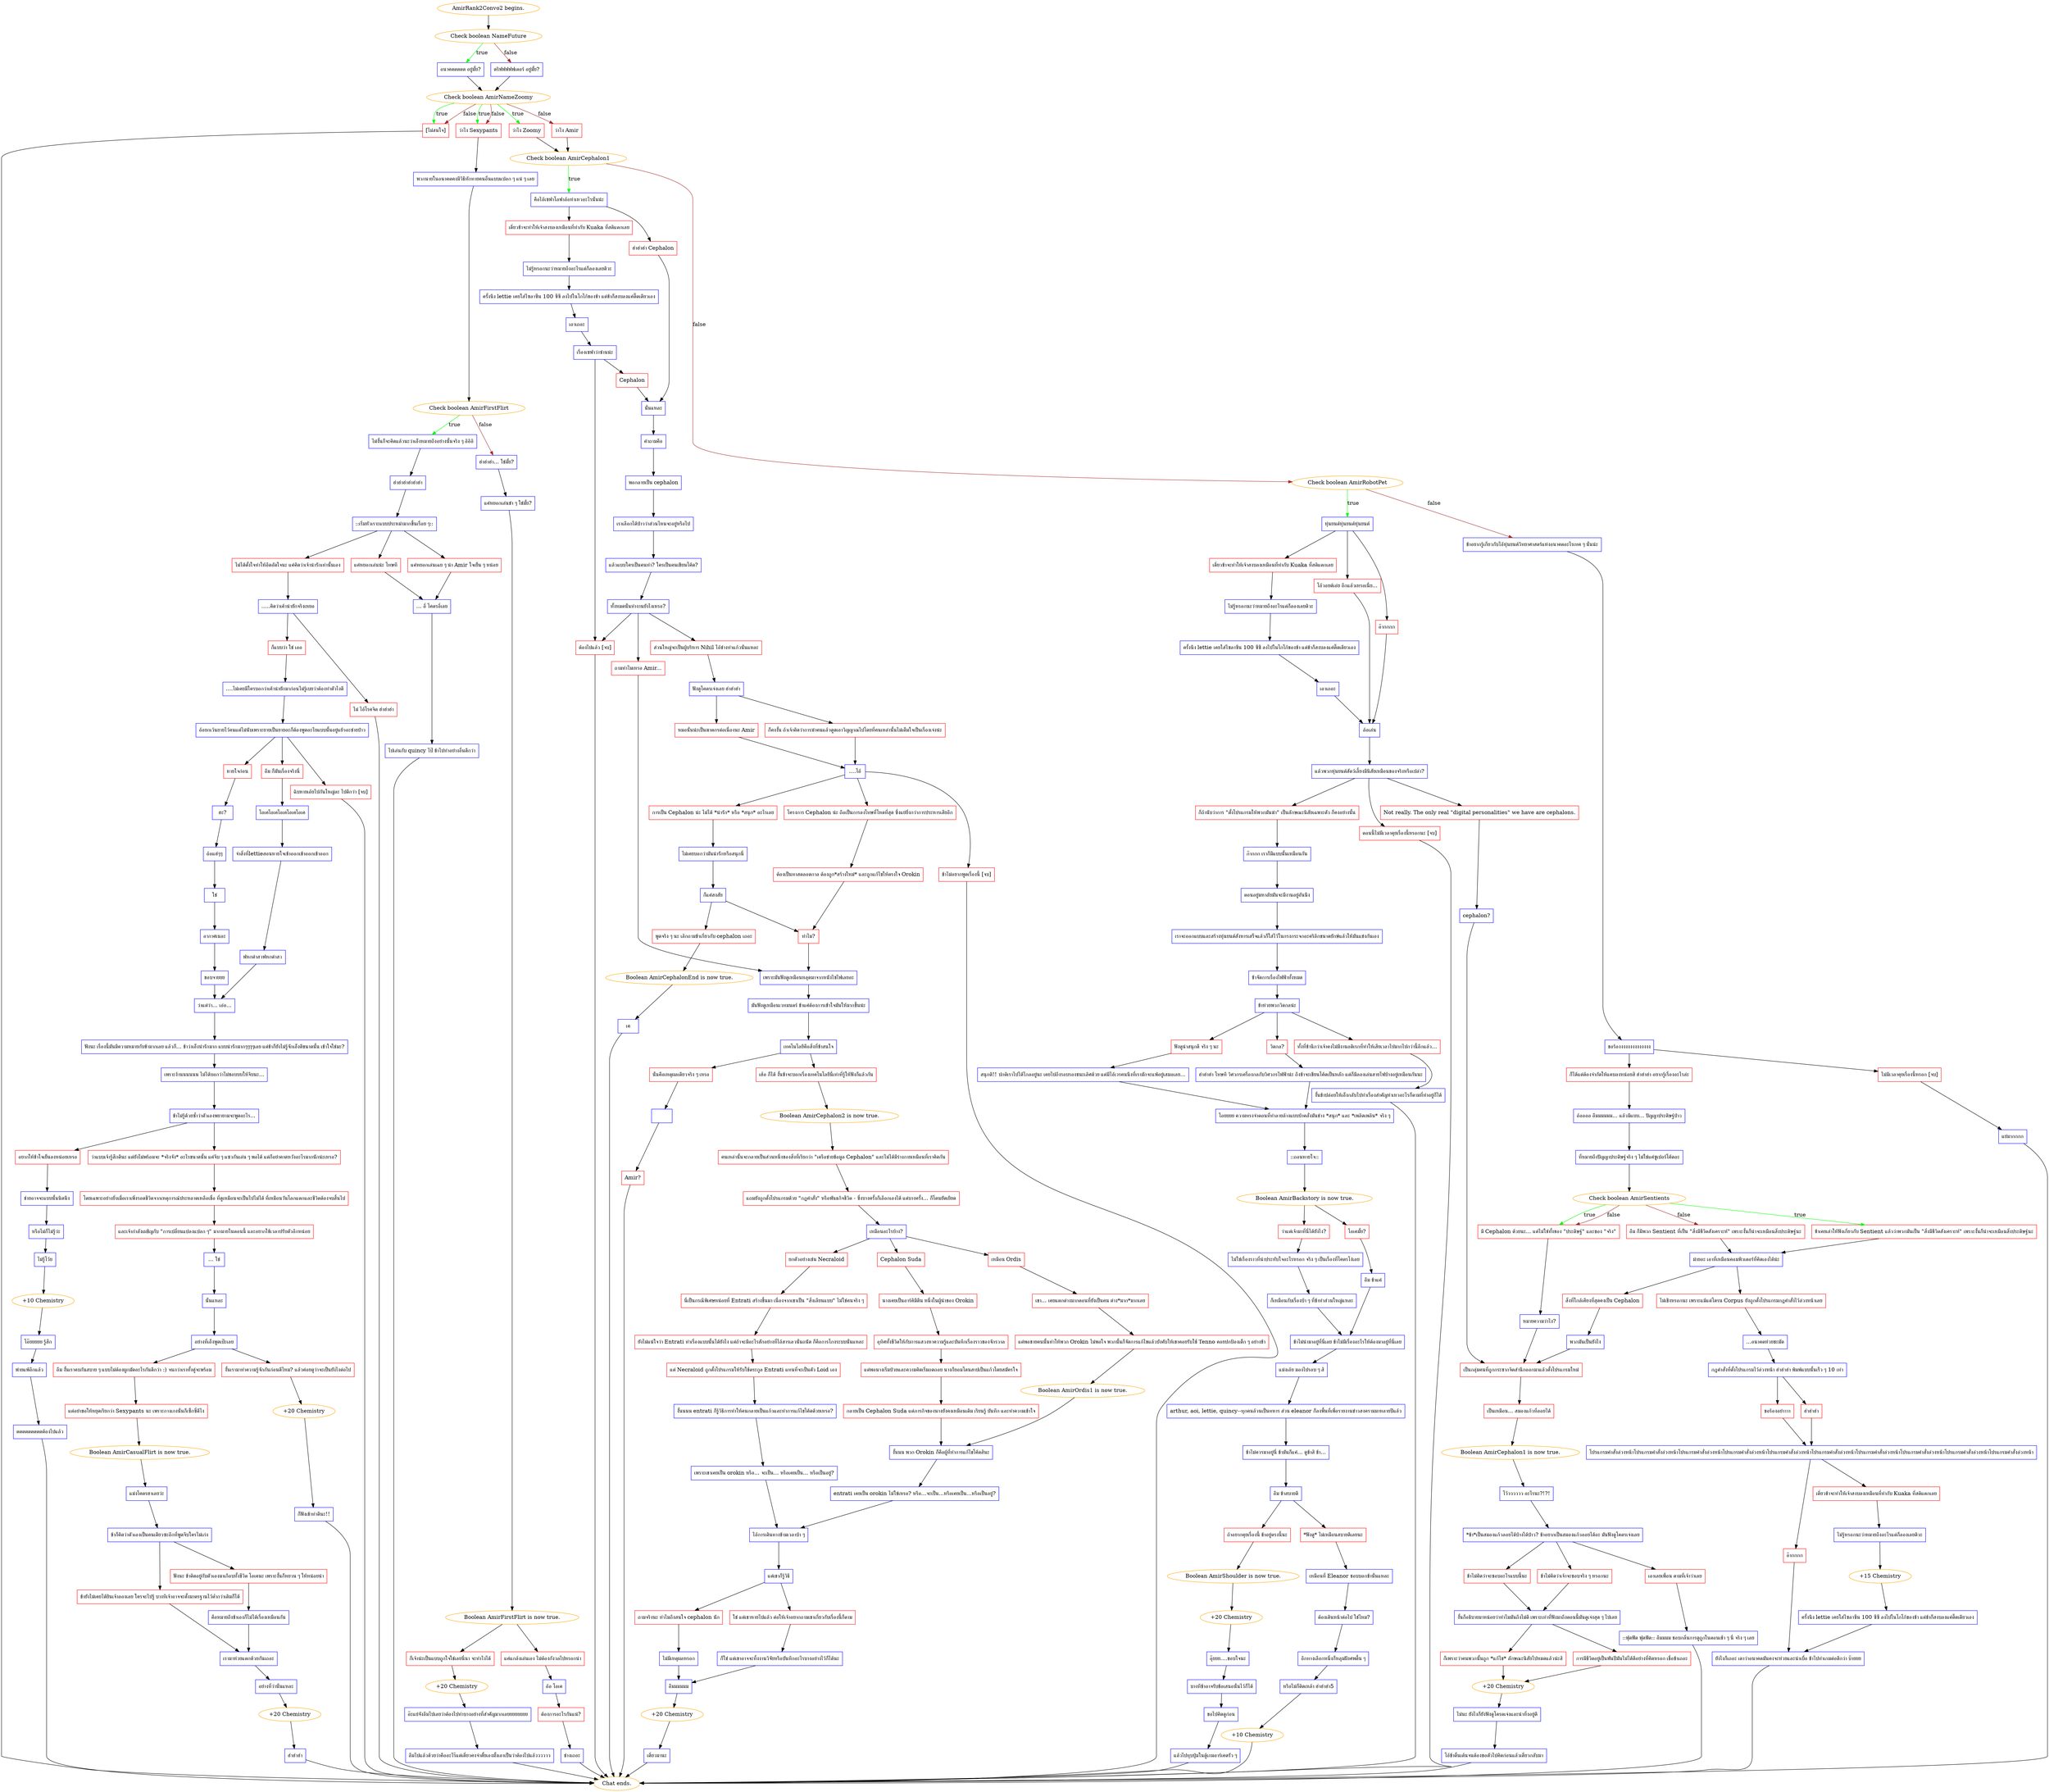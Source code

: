 digraph {
	"AmirRank2Convo2 begins." [color=orange];
		"AmirRank2Convo2 begins." -> j1555648941;
	j1555648941 [label="Check boolean NameFuture",color=orange];
		j1555648941 -> j706725537 [label=true,color=green];
		j1555648941 -> j857022408 [label=false,color=brown];
	j706725537 [label="อนาคตตตตต อยู่มั้ย?",shape=box,color=blue];
		j706725537 -> j3096240527;
	j857022408 [label="ดริฟฟฟฟฟเตอร์ อยู่มั้ย?",shape=box,color=blue];
		j857022408 -> j3096240527;
	j3096240527 [label="Check boolean AmirNameZoomy",color=orange];
		j3096240527 -> j3001038503 [label=true,color=green];
		j3096240527 -> j332728184 [label=true,color=green];
		j3096240527 -> j2728354438 [label=true,color=green];
		j3096240527 -> j3001038503 [label=false,color=brown];
		j3096240527 -> j332728184 [label=false,color=brown];
		j3096240527 -> j407646446 [label=false,color=brown];
	j3001038503 [label="[ไม่สนใจ]",shape=box,color=red];
		j3001038503 -> "Chat ends.";
	j332728184 [label="ว่าไง Sexypants",shape=box,color=red];
		j332728184 -> j3434017763;
	j2728354438 [label="ว่าไง Zoomy",shape=box,color=red];
		j2728354438 -> j87647369;
	j407646446 [label="ว่าไง Amir",shape=box,color=red];
		j407646446 -> j87647369;
	"Chat ends." [color=orange];
	j3434017763 [label="พวกนายในอนาคตคงมีวิธีทักทายคนอื่นแบบแปลก ๆ แน่ ๆ เลย",shape=box,color=blue];
		j3434017763 -> j1575820688;
	j87647369 [label="Check boolean AmirCephalon1",color=orange];
		j87647369 -> j1799931045 [label=true,color=green];
		j87647369 -> j1377197533 [label=false,color=brown];
	j1575820688 [label="Check boolean AmirFirstFlirt",color=orange];
		j1575820688 -> j667354487 [label=true,color=green];
		j1575820688 -> j927525399 [label=false,color=brown];
	j1799931045 [label="คือไอ้เซฟาโลฟาล้อห่าเหวอะไรนั่นน่ะ",shape=box,color=blue];
		j1799931045 -> j3718700508;
		j1799931045 -> j1775186774;
	j1377197533 [label="Check boolean AmirRobotPet",color=orange];
		j1377197533 -> j2473190583 [label=true,color=green];
		j1377197533 -> j3530248616 [label=false,color=brown];
	j667354487 [label="ไม่งั้นก็จะคิดแล้วนะว่าเอ็งหมายถึงอย่างนั้นจริง ๆ อิอิอิ",shape=box,color=blue];
		j667354487 -> j2545335849;
	j927525399 [label="ฮ่าฮ่าฮ่า... ใช่มั้ย?",shape=box,color=blue];
		j927525399 -> j3210553473;
	j3718700508 [label="ฮ่าฮ่าฮ่า Cephalon",shape=box,color=red];
		j3718700508 -> j2459322337;
	j1775186774 [label="เดี๋ยวข้าจะทำให้เจ้าสงบลงเหมือนที่ทำกับ Kuaka ที่สติแตกเลย",shape=box,color=red];
		j1775186774 -> j3755010006;
	j2473190583 [label="หุ่นยนต์หุ่นยนต์หุ่นยนต์",shape=box,color=blue];
		j2473190583 -> j1181435666;
		j2473190583 -> j1317065812;
		j2473190583 -> j266422299;
	j3530248616 [label="ข้าอยากรู้เกี่ยวกับไอ้หุ่นยนต์วิทยาศาสตร์แห่งอนาคตอะไรเทค ๆ นั่นน่ะ",shape=box,color=blue];
		j3530248616 -> j2254774280;
	j2545335849 [label="ฮ่าฮ่าฮ่าฮ่าฮ่าฮ่า",shape=box,color=blue];
		j2545335849 -> j1485935536;
	j3210553473 [label="แค่หยอกเล่นขำ ๆ ใช่มั้ย?",shape=box,color=blue];
		j3210553473 -> j1496595557;
	j2459322337 [label="นั่นแหละ",shape=box,color=blue];
		j2459322337 -> j1389897137;
	j3755010006 [label="ไม่รู้หรอกนะว่าหมายถึงอะไรแต่ก็ลองเลยดิวะ",shape=box,color=blue];
		j3755010006 -> j2930379002;
	j1181435666 [label="โอ้วอยด์เอ๋ย อีกแล้วเหรอเนี่ย...",shape=box,color=red];
		j1181435666 -> j2711673463;
	j1317065812 [label="อ๊ากกกก",shape=box,color=red];
		j1317065812 -> j2711673463;
	j266422299 [label="เดี๋ยวข้าจะทำให้เจ้าสงบลงเหมือนที่ทำกับ Kuaka ที่สติแตกเลย",shape=box,color=red];
		j266422299 -> j1091062223;
	j2254774280 [label="ขอร้องงงงงงงงงงงงงง",shape=box,color=blue];
		j2254774280 -> j465063849;
		j2254774280 -> j2608904232;
	j1485935536 [label="::เริ่มหัวเราะแบบประหม่ามากขึ้นเรื่อย ๆ::",shape=box,color=blue];
		j1485935536 -> j1686223465;
		j1485935536 -> j3661857315;
		j1485935536 -> j3676075397;
	j1496595557 [label="Boolean AmirFirstFlirt is now true.",color=orange];
		j1496595557 -> j376529851;
		j1496595557 -> j3537151353;
	j1389897137 [label="คำถามคือ",shape=box,color=blue];
		j1389897137 -> j1525638714;
	j2930379002 [label="ครั้งนึง lettie เคยใส่ไซลาซีน 100 ซีซี ลงไปในโกโก้ของข้า แต่ข้าก็สงบลงแค่ติ๊ดเดียวเอง",shape=box,color=blue];
		j2930379002 -> j2798833998;
	j2711673463 [label="ล้อเล่น",shape=box,color=blue];
		j2711673463 -> j2467386407;
	j1091062223 [label="ไม่รู้หรอกนะว่าหมายถึงอะไรแต่ก็ลองเลยดิวะ",shape=box,color=blue];
		j1091062223 -> j1751988046;
	j465063849 [label="ไม่มีเวลาคุยเรื่องนี้หรอก [จบ]",shape=box,color=red];
		j465063849 -> j4086691298;
	j2608904232 [label="ก็ได้แต่ต้องจำกัดให้แคบลงหน่อยสิ ฮ่าฮ่าฮ่า อยากรู้เรื่องอะไรล่ะ",shape=box,color=red];
		j2608904232 -> j1398140646;
	j1686223465 [label="ไม่ได้ตั้งใจทำให้อึดอัดใจนะ แค่คิดว่าเจ้าน่ารักเท่านั้นเอง",shape=box,color=red];
		j1686223465 -> j816441869;
	j3661857315 [label="แค่หยอกเล่นน่ะ โทษที",shape=box,color=red];
		j3661857315 -> j261769852;
	j3676075397 [label="แค่หยอกเล่นเฉย ๆ น่า Amir ใจเย็น ๆ หน่อย",shape=box,color=red];
		j3676075397 -> j261769852;
	j376529851 [label="ก็เจ้าน่ะเป็นแบบถูกใจใช่เลยนี่นา จะทำไงได้",shape=box,color=red];
		j376529851 -> j1129408322;
	j3537151353 [label="แค่แกล้งเล่นเอง ไม่ต้องกังวลไปหรอกน่า",shape=box,color=red];
		j3537151353 -> j1500444950;
	j1525638714 [label="พอกลายเป็น cephalon",shape=box,color=blue];
		j1525638714 -> j3974963162;
	j2798833998 [label="เอาเถอะ",shape=box,color=blue];
		j2798833998 -> j3112467047;
	j2467386407 [label="แล้วพวกหุ่นยนต์สัตว์เลี้ยงมีนิสัยเหมือนของจริงหรือเปล่า?",shape=box,color=blue];
		j2467386407 -> j1283961950;
		j2467386407 -> j915200245;
		j2467386407 -> j1562020945;
	j1751988046 [label="ครั้งนึง lettie เคยใส่ไซลาซีน 100 ซีซี ลงไปในโกโก้ของข้า แต่ข้าก็สงบลงแค่ติ๊ดเดียวเอง",shape=box,color=blue];
		j1751988046 -> j47750728;
	j4086691298 [label="แย่มากกกก",shape=box,color=blue];
		j4086691298 -> "Chat ends.";
	j1398140646 [label="อ้ออออ อืมมมมมม... แล้วมีแบบ... ปัญญาประดิษฐ์ป่าว",shape=box,color=blue];
		j1398140646 -> j1358614314;
	j816441869 [label=".....คิดว่าเค้าน่ายักจริงเหยอ",shape=box,color=blue];
		j816441869 -> j1905350319;
		j816441869 -> j2087725393;
	j261769852 [label="... อี๋ โคตรอี๋เลย",shape=box,color=blue];
		j261769852 -> j3856440338;
	j1129408322 [label="+20 Chemistry",color=orange];
		j1129408322 -> j994965717;
	j1500444950 [label="อ้อ โอเค",shape=box,color=blue];
		j1500444950 -> j2484666329;
	j3974963162 [label="เราเลือกได้ป่าวว่าส่วนไหนจะอยู่หรือไป",shape=box,color=blue];
		j3974963162 -> j3985519523;
	j3112467047 [label="เรื่องเซฟาว่าซ่านน่ะ",shape=box,color=blue];
		j3112467047 -> j659614251;
		j3112467047 -> j913672394;
	j1283961950 [label="Not really. The only real \"digital personalities\" we have are cephalons.",shape=box,color=red];
		j1283961950 -> j2874777719;
	j915200245 [label="ก็ถ้านับว่าการ \"ตั้งโปรแกรมให้พวกมันฆ่า\" เป็นลักษณะนิสัยเฉพาะตัว ก็คงอย่างนั้น",shape=box,color=red];
		j915200245 -> j3893014430;
	j1562020945 [label="ตอนนี้ไม่มีเวลาคุยเรื่องนี้หรอกนะ [จบ]",shape=box,color=red];
		j1562020945 -> "Chat ends.";
	j47750728 [label="เอาเถอะ",shape=box,color=blue];
		j47750728 -> j2711673463;
	j1358614314 [label="ที่หมายถึงปัญญาประดิษฐ์จริง ๆ ไม่ใช่แค่ซูเปอร์โค้ดอะ",shape=box,color=blue];
		j1358614314 -> j3361290284;
	j1905350319 [label="ก็แบบว่า ใช่ เออ",shape=box,color=red];
		j1905350319 -> j1100419609;
	j2087725393 [label="ไม่ ไอ้โรคจิต ฮ่าฮ่าฮ่า",shape=box,color=red];
		j2087725393 -> "Chat ends.";
	j3856440338 [label="ไปเล่นกับ quincy ไป๊ ข้าไปทำอย่างอื่นดีกว่า",shape=box,color=blue];
		j3856440338 -> "Chat ends.";
	j994965717 [label="อ๊ะแย่จังลืมไปเลยว่าต้องไปทำบางอย่างที่สำคัญมากเลยยยยยยยย",shape=box,color=blue];
		j994965717 -> j717616402;
	j2484666329 [label="ต้องการอะไรกันแน่?",shape=box,color=red];
		j2484666329 -> j502120147;
	j3985519523 [label="แล้วแบบใครเป็นคนทำ? ใครเป็นคนเขียนโค้ด?",shape=box,color=blue];
		j3985519523 -> j3204599313;
	j659614251 [label="Cephalon",shape=box,color=red];
		j659614251 -> j2459322337;
	j913672394 [label="ต้องไปแล้ว [จบ]",shape=box,color=red];
		j913672394 -> "Chat ends.";
	j2874777719 [label="cephalon?",shape=box,color=blue];
		j2874777719 -> j604302925;
	j3893014430 [label="ก๊ากกก เราก็มีแบบนั้นเหมือนกัน",shape=box,color=blue];
		j3893014430 -> j3452880610;
	j3361290284 [label="Check boolean AmirSentients",color=orange];
		j3361290284 -> j2688891206 [label=true,color=green];
		j3361290284 -> j761068705 [label=true,color=green];
		j3361290284 -> j2601880677 [label=false,color=brown];
		j3361290284 -> j761068705 [label=false,color=brown];
	j1100419609 [label="....ไม่เคยมีใครบอกว่าเค้าน่ายักมาก่อนไม่รู้เบยว่าต้องทำตัวไงดี",shape=box,color=blue];
		j1100419609 -> j3109229240;
	j717616402 [label="ลืมไปแล้วด้วยว่าคืออะไร๊แต่เดี๋ยวคงจำดั้ยเองมั้งเอาเป็นว่าต้องไปแล้วววววว",shape=box,color=blue];
		j717616402 -> "Chat ends.";
	j502120147 [label="ช่างเถอะ",shape=box,color=blue];
		j502120147 -> "Chat ends.";
	j3204599313 [label="ทั้งหมดนั่นทำงานยังไงเหรอ?",shape=box,color=blue];
		j3204599313 -> j4250571629;
		j3204599313 -> j2391553229;
		j3204599313 -> j913672394;
	j604302925 [label="เป็นกลุ่มคนที่ถูกกระชากจิตสำนึกออกมาแล้วตั้งโปรแกรมใหม่",shape=box,color=red];
		j604302925 -> j2097277538;
	j3452880610 [label="ตอนอยู่มหาลัยมันจะมีงานอยู่อันนึง",shape=box,color=blue];
		j3452880610 -> j265666997;
	j2688891206 [label="ข้าเคยเล่าให้ฟังเกี่ยวกับ Sentient แล้วว่าพวกมันเป็น \"สิ่งมีชีวิตสังเคราะห์\" เพราะงั้นก็น่าจะเหมือนสิ่งประดิษฐ์นะ",shape=box,color=red];
		j2688891206 -> j3251331897;
	j761068705 [label="มี Cephalon ด้วยนะ... แต่ไม่ใช่ทั้งของ \"ประดิษฐ์\" และของ \"จริง\"",shape=box,color=red];
		j761068705 -> j357915520;
	j2601880677 [label="อืม ก็มีพวก Sentient ที่เป็น \"สิ่งมีชีวิตสังเคราะห์\" เพราะงั้นก็น่าจะเหมือนสิ่งประดิษฐ์นะ",shape=box,color=red];
		j2601880677 -> j3251331897;
	j3109229240 [label="อ้อยกเว้นยายไว้คนแต่ไม่นับเพราะยายเป็นยายอะก็ต้องพูดอะไยแบบนั้นอยู่แย้วอะช่ายป่าว",shape=box,color=blue];
		j3109229240 -> j4051856670;
		j3109229240 -> j472358545;
		j3109229240 -> j486905965;
	j4250571629 [label="ส่วนใหญ่จะเป็นผู้บริหาร Nihil ไอ้ช่างทำแก้วนั่นแหละ",shape=box,color=red];
		j4250571629 -> j562853684;
	j2391553229 [label="ถามทำไมเหรอ Amir...",shape=box,color=red];
		j2391553229 -> j2160502462;
	j2097277538 [label="เป็นเหมือน... สมองแก้วที่ลอยได้",shape=box,color=red];
		j2097277538 -> j3079240878;
	j265666997 [label="เราจะออกแบบและสร้างหุ่นยนต์สังหารเสร็จแล้วก็ใส่ไว้ในกรงกระจกอะคริลิกขนาดยักษ์แล้วให้มันแข่งกันเอง",shape=box,color=blue];
		j265666997 -> j3351298961;
	j3251331897 [label="ม่ายอะ เอาที่เหมือนคอมพิวเตอร์ที่คิดเองได้น่ะ",shape=box,color=blue];
		j3251331897 -> j237808890;
		j3251331897 -> j1388912313;
	j357915520 [label="หมายความว่าไง?",shape=box,color=blue];
		j357915520 -> j604302925;
	j4051856670 [label="หายใจก่อน",shape=box,color=red];
		j4051856670 -> j881518588;
	j472358545 [label="อืม ก็มันเรื่องจริงนี่",shape=box,color=red];
		j472358545 -> j3454430932;
	j486905965 [label="ฉิบหายเอ้ยไปกันใหญ่ละ ไปดีกว่า [จบ]",shape=box,color=red];
		j486905965 -> "Chat ends.";
	j562853684 [label="ฟังดูโคตรเจ๋งเลย ฮ่าฮ่าฮ่า",shape=box,color=blue];
		j562853684 -> j3284820937;
		j562853684 -> j2435869964;
	j2160502462 [label="เพราะมันฟังดูเหมือนหลุดมาจากหนังไซไฟเลยอะ",shape=box,color=blue];
		j2160502462 -> j3325457388;
	j3079240878 [label="Boolean AmirCephalon1 is now true.",color=orange];
		j3079240878 -> j3412281547;
	j3351298961 [label="ข้าจัดการเรื่องไฟฟ้าทั้งหมด",shape=box,color=blue];
		j3351298961 -> j825904474;
	j237808890 [label="สิ่งที่ใกล้เคียงที่สุดคงเป็น Cephalon",shape=box,color=red];
		j237808890 -> j2569488643;
	j1388912313 [label="ไม่เชิงหรอกนะ เพราะแม้แต่โดรน Corpus ยังถูกตั้งโปรแกรมกฎคำสั่งไว้ล่วงหน้าเลย",shape=box,color=red];
		j1388912313 -> j957179596;
	j881518588 [label="ฮะ?",shape=box,color=blue];
		j881518588 -> j3333200675;
	j3454430932 [label="โอเคโอเคโอเคโอเคโอเค",shape=box,color=blue];
		j3454430932 -> j3353933036;
	j3284820937 [label="ก็คงงั้น ถ้าเจ้าคิดว่าการฆ่าคนแล้วดูดเอาวิญญาณไปโดยที่คนเหล่านั้นไม่เต็มใจเป็นเรื่องเจ๋งน่ะ",shape=box,color=red];
		j3284820937 -> j1933452309;
	j2435869964 [label="หมอนั่นน่ะเป็นฆาตกรต่อเนื่องนะ Amir",shape=box,color=red];
		j2435869964 -> j1933452309;
	j3325457388 [label="มันฟังดูเหมือนเวทมนตร์ ข้าแค่ต้องการเข้าใจมันให้มากขึ้นน่ะ",shape=box,color=blue];
		j3325457388 -> j3804117941;
	j3412281547 [label="โว้วววววว อะไรนะ?!?!",shape=box,color=blue];
		j3412281547 -> j2366499082;
	j825904474 [label="ข้าห่วยพวกวิดกลน่ะ",shape=box,color=blue];
		j825904474 -> j1651231568;
		j825904474 -> j3273971270;
		j825904474 -> j1183506076;
	j2569488643 [label="พวกมันเป็นยังไง",shape=box,color=blue];
		j2569488643 -> j604302925;
	j957179596 [label="...อนาคตห่วยชะมัด",shape=box,color=blue];
		j957179596 -> j1464637909;
	j3333200675 [label="อ้อแฮ่ๆๆ",shape=box,color=blue];
		j3333200675 -> j4098618387;
	j3353933036 [label="จำสิ่งที่lettieสอนหายใจเข้าออกเข้าออกเข้าออก",shape=box,color=blue];
		j3353933036 -> j2045493227;
	j1933452309 [label="....โอ้",shape=box,color=blue];
		j1933452309 -> j508464856;
		j1933452309 -> j1612519599;
		j1933452309 -> j1984098210;
	j3804117941 [label="เทคโนโลยีคือสิ่งที่ข้าสนใจ",shape=box,color=blue];
		j3804117941 -> j3779868337;
		j3804117941 -> j1220387985;
	j2366499082 [label="*ข้า*เป็นสมองแก้วลอยได้บ้างได้ป่าว? ข้าอยากเป็นสมองแก้วลอยได้อะ มันฟังดูโคตรเจ๋งเลย",shape=box,color=blue];
		j2366499082 -> j1521516944;
		j2366499082 -> j2766740659;
		j2366499082 -> j2248498900;
	j1651231568 [label="วิดกล?",shape=box,color=red];
		j1651231568 -> j183782445;
	j3273971270 [label="ฟังดูน่าสนุกดี จริง ๆ นะ",shape=box,color=red];
		j3273971270 -> j2939751161;
	j1183506076 [label="ทั้งที่ข้านึกว่าเจ้าคงไม่มีงานอดิเรกที่ทำให้เสียเวลาไปมากไปกว่านี้อีกแล้ว...",shape=box,color=red];
		j1183506076 -> j3211176433;
	j1464637909 [label="กฎคำสั่งที่ตั้งโปรแกรมไว้ล่วงหน้า ฮ่าฮ่าฮ่า พิมพ์แบบนั้นเร็ว ๆ 10 เท่า",shape=box,color=blue];
		j1464637909 -> j3087574333;
		j1464637909 -> j905718473;
	j4098618387 [label="ใช่",shape=box,color=blue];
		j4098618387 -> j3866671536;
	j2045493227 [label="ฟหกด่าสวฟหกด่าสว",shape=box,color=blue];
		j2045493227 -> j2784931848;
	j508464856 [label="การเป็น Cephalon น่ะ ไม่ได้ *น่ารัก* หรือ *สนุก* อะไรเลย",shape=box,color=red];
		j508464856 -> j3672371604;
	j1612519599 [label="ข้าไม่อยากพูดเรื่องนี้ [จบ]",shape=box,color=red];
		j1612519599 -> "Chat ends.";
	j1984098210 [label="โครงการ Cephalon น่ะ ถือเป็นการลงโทษที่โหดที่สุด ซึ่งแย่ยิ่งกว่าการประหารเสียอีก",shape=box,color=red];
		j1984098210 -> j1864287666;
	j3779868337 [label="นั่นคือเหตุผลเดียวจริง ๆ เหรอ",shape=box,color=red];
		j3779868337 -> j3956974090;
	j1220387985 [label="เฮ้อ ก็ได้ งั้นข้าจะบอกเรื่องเทคโนโลยีนี่เท่าที่รู้ให้ฟังก็แล้วกัน",shape=box,color=red];
		j1220387985 -> j636655071;
	j1521516944 [label="ข้าไม่คิดว่าจะชอบอะไรแบบนี้นะ",shape=box,color=red];
		j1521516944 -> j2722006983;
	j2766740659 [label="ข้าไม่คิดว่าเจ้าจะชอบจริง ๆ หรอกนะ",shape=box,color=red];
		j2766740659 -> j2722006983;
	j2248498900 [label="เอาเลยเพื่อน ตามที่เจ้าว่าเลย",shape=box,color=red];
		j2248498900 -> j3258053135;
	j183782445 [label="ฮ่าฮ่าฮ่า โทษที วิศวกรเครื่องกลกับวิศวกรไฟฟ้าน่ะ ถึงข้าจะเขียนโค้ดเป็นหลัก แต่ก็มีลองเล่นสายไฟบ้างอยู่เหมือนกันนะ",shape=box,color=blue];
		j183782445 -> j2296039357;
	j2939751161 [label="สนุกดิ!! ปกติเราไปได้ไกลอยู่นะ เคยไปถึงรอบรองชนะเลิศด้วย แต่มีไอ้เวรคนนึงที่เรามักจะแพ้อยู่เสมอเลย...",shape=box,color=blue];
		j2939751161 -> j2296039357;
	j3211176433 [label="งั้นข้าปล่อยให้เอ็งกลับไปทำเรื่องสำคัญห่าเหวอะไรก็ตามที่ทำอยู่ก็ได้",shape=box,color=blue];
		j3211176433 -> "Chat ends.";
	j3087574333 [label="ฮ่าฮ่าฮ่า",shape=box,color=red];
		j3087574333 -> j3428610198;
	j905718473 [label="ขอร้องอย่าาาา",shape=box,color=red];
		j905718473 -> j3428610198;
	j3866671536 [label="อากาศเนอะ",shape=box,color=blue];
		j3866671536 -> j403257227;
	j2784931848 [label="ว่าแต่ว่า... เอ่อ...",shape=box,color=blue];
		j2784931848 -> j2544863900;
	j3672371604 [label="ไม่เคยบอกว่ามันน่ารักหรือสนุกนี่",shape=box,color=blue];
		j3672371604 -> j3346891492;
	j1864287666 [label="ต้องเป็นทาสตลอดกาล ต้องถูก*สร้างใหม่* และถูกแก้ไขให้ตรงใจ Orokin",shape=box,color=red];
		j1864287666 -> j3758752238;
	j3956974090 [label="  ",shape=box,color=blue];
		j3956974090 -> j2228253618;
	j636655071 [label="Boolean AmirCephalon2 is now true.",color=orange];
		j636655071 -> j932912588;
	j2722006983 [label="งั้นก็อธิบายมาหน่อยว่าทำไมมันถึงไม่ดี เพราะเท่าที่ฟังมาถึงตอนนี้มันดูเจ๋งสุด ๆ ไปเลย",shape=box,color=blue];
		j2722006983 -> j3592292322;
		j2722006983 -> j2268932309;
	j3258053135 [label="::ฟุดฟิด ฟุดฟิด:: อืมมมม ชอบกลิ่นการดูถูกในตอนเช้า ๆ นี่ จริง ๆ เลย",shape=box,color=blue];
		j3258053135 -> "Chat ends.";
	j2296039357 [label="โอยยยย ความทรงจำตอนที่ทำลายล้างแบบบ้าคลั่งมันช่าง *สนุก* และ *เพลิดเพลิน* จริง ๆ",shape=box,color=blue];
		j2296039357 -> j3495158894;
	j3428610198 [label="โปรแกรมคำสั่งล่วงหน้าโปรแกรมคำสั่งล่วงหน้าโปรแกรมคำสั่งล่วงหน้าโปรแกรมคำสั่งล่วงหน้าโปรแกรมคำสั่งล่วงหน้าโปรแกรมคำสั่งล่วงหน้าโปรแกรมคำสั่งล่วงหน้าโปรแกรมคำสั่งล่วงหน้าโปรแกรมคำสั่งล่วงหน้าโปรแกรมคำสั่งล่วงหน้า",shape=box,color=blue];
		j3428610198 -> j3705574395;
		j3428610198 -> j1481763371;
	j403257227 [label="ขอบจายยย",shape=box,color=blue];
		j403257227 -> j2784931848;
	j2544863900 [label="ฟังนะ เรื่องนี้มันมีความหมายกับข้ามากเลย แล้วก็... ข้าว่าเอ็งน่ารักมาก แบบน่ารักมากๆๆๆๆเลย แต่ข้าก็ยังไม่รู้จักเอ็งดีขนาดนั้น เข้าใจใช่มะ?",shape=box,color=blue];
		j2544863900 -> j2845852866;
	j3346891492 [label="ก็แค่สงสัย",shape=box,color=blue];
		j3346891492 -> j3758752238;
		j3346891492 -> j1881338621;
	j3758752238 [label="ทำไม?",shape=box,color=red];
		j3758752238 -> j2160502462;
	j2228253618 [label="Amir?",shape=box,color=red];
		j2228253618 -> "Chat ends.";
	j932912588 [label="คนเหล่านั้นจะกลายเป็นส่วนหนึ่งของสิ่งที่เรียกว่า \"เครือข่ายข้อมูล Cephalon\" และไม่ได้มีร่างกายเหมือนที่เราคิดกัน",shape=box,color=red];
		j932912588 -> j626293779;
	j3592292322 [label="ก็เพราะว่าคนพวกนั้นถูก *แก้ไข* ลักษณะนิสัยไปหมดแล้วน่ะสิ",shape=box,color=red];
		j3592292322 -> j1285730961;
	j2268932309 [label="การมีชีวิตอยู่เป็นพันปีมันไม่ได้ดีอย่างที่คิดหรอก เชื่อข้าเถอะ",shape=box,color=red];
		j2268932309 -> j1285730961;
	j3495158894 [label="::ถอนหายใจ::",shape=box,color=blue];
		j3495158894 -> j2341517216;
	j3705574395 [label="เดี๋ยวข้าจะทำให้เจ้าสงบลงเหมือนที่ทำกับ Kuaka ที่สติแตกเลย",shape=box,color=red];
		j3705574395 -> j3202864410;
	j1481763371 [label="อ๊ากกกก",shape=box,color=red];
		j1481763371 -> j2002389311;
	j2845852866 [label="เพราะง้านนนนนน ไม่ได้บอกว่าไม่ชอบบบให้จีบนะ...",shape=box,color=blue];
		j2845852866 -> j2278228352;
	j1881338621 [label="พูดจริง ๆ นะ เลิกถามข้าเกี่ยวกับ cephalon เถอะ",shape=box,color=red];
		j1881338621 -> j3140067124;
	j626293779 [label="แถมยังถูกตั้งโปรแกรมด้วย \"กฎคำสั่ง\" หรือพันธกิจชีวิต - ซึ่งบางครั้งก็เลือกเองได้ แต่บางครั้ง... ก็โดนยัดเยียด",shape=box,color=red];
		j626293779 -> j4136292911;
	j1285730961 [label="+20 Chemistry",color=orange];
		j1285730961 -> j3213870347;
	j2341517216 [label="Boolean AmirBackstory is now true.",color=orange];
		j2341517216 -> j189514543;
		j2341517216 -> j971884592;
	j3202864410 [label="ไม่รู้หรอกนะว่าหมายถึงอะไรแต่ก็ลองเลยดิวะ",shape=box,color=blue];
		j3202864410 -> j3177018488;
	j2002389311 [label="ยังไงก็เถอะ เดาว่าอนาคตมันคงจะห่วยและน่าเบื่อ ข้าไปทำเกมต่อดีกว่า บ๊ายยย",shape=box,color=blue];
		j2002389311 -> "Chat ends.";
	j2278228352 [label="ข้าไม่รู้ด้วยซ้ำว่าตัวเองพยายามจะพูดอะไร...",shape=box,color=blue];
		j2278228352 -> j1841459758;
		j2278228352 -> j826517546;
	j3140067124 [label="Boolean AmirCephalonEnd is now true.",color=orange];
		j3140067124 -> j2013970561;
	j4136292911 [label="เหมือนอะไรบ้าง?",shape=box,color=blue];
		j4136292911 -> j3221628526;
		j4136292911 -> j3629555735;
		j4136292911 -> j1802028889;
	j3213870347 [label="ไม่นะ ยังไงก็ยังฟังดูโครตเจ๋งและน่าทึ่งอยู่ดี",shape=box,color=blue];
		j3213870347 -> j892306563;
	j189514543 [label="โอเคมั้ย?",shape=box,color=red];
		j189514543 -> j2878475074;
	j971884592 [label="ว่าแต่เจ้ามาที่นี่ได้ยังไง?",shape=box,color=red];
		j971884592 -> j3980529000;
	j3177018488 [label="+15 Chemistry",color=orange];
		j3177018488 -> j3067110915;
	j1841459758 [label="ว่าแบบเจ้ารู้สึกดีนะ แต่ยังไม่พร้อมจะ *จริงจัง* อะไรขนาดนั้น แค่จีบ ๆ แซวกันเล่น ๆ พอได้ แต่ก็อย่าคาดหวังอะไรมากนักน่ะเหรอ?",shape=box,color=red];
		j1841459758 -> j2286250790;
	j826517546 [label="อยากให้ข้าใจเย็นลงหน่อยเหรอ",shape=box,color=red];
		j826517546 -> j4025648480;
	j2013970561 [label="เค",shape=box,color=blue];
		j2013970561 -> "Chat ends.";
	j3221628526 [label="เหมือน Ordis",shape=box,color=red];
		j3221628526 -> j2583578548;
	j3629555735 [label="Cephalon Suda",shape=box,color=red];
		j3629555735 -> j657619555;
	j1802028889 [label="ยกตัวอย่างเช่น Necraloid",shape=box,color=red];
		j1802028889 -> j1209436444;
	j892306563 [label="โอ้ข้าตื่นเต้นจนต้องขอตัวไปคิดก่อนแล้วเดี๋ยวกลับมา",shape=box,color=blue];
		j892306563 -> "Chat ends.";
	j2878475074 [label="อืม ข้าแค่",shape=box,color=blue];
		j2878475074 -> j3079265911;
	j3980529000 [label="ไม่ใช่เรื่องราวที่น่าประทับใจอะไรหรอก จริง ๆ เป็นเรื่องที่โคตรโง่เลย",shape=box,color=blue];
		j3980529000 -> j2075480423;
	j3067110915 [label="ครั้งนึง lettie เคยใส่ไซลาซีน 100 ซีซี ลงไปในโกโก้ของข้า แต่ข้าก็สงบลงแค่ติ๊ดเดียวเอง",shape=box,color=blue];
		j3067110915 -> j2002389311;
	j2286250790 [label="โดยเฉพาะอย่างยิ่งเมื่อเราเพิ่งรอดชีวิตจากเหตุการณ์ประหลาดเหลือเชื่อ ที่ดูเหมือนจะเป็นไปไม่ได้ ที่เหมือนวันโลกแตกและชีวิตต้องจบสิ้นไป",shape=box,color=red];
		j2286250790 -> j3779037655;
	j4025648480 [label="ช่ายอาจจะแบบนั้นนิดนึง",shape=box,color=blue];
		j4025648480 -> j3506775819;
	j2583578548 [label="เขา... เคยแตกต่างมากตอนที่ยังเป็นคน ต่าง*มาก*มากเลย",shape=box,color=red];
		j2583578548 -> j1643603384;
	j657619555 [label="นางเคยเป็นอาร์คิมีดีน หนึ่งในผู้นำของ Orokin",shape=box,color=red];
		j657619555 -> j3183998999;
	j1209436444 [label="นี่เป็นกรณีพิเศษหน่อยที่ Entrati สร้างขึ้นมา เนื่องจากเขาเป็น \"สิ่งเลียนแบบ\" ไม่ใช่คนจริง ๆ",shape=box,color=red];
		j1209436444 -> j154470727;
	j3079265911 [label="ข้าไม่น่ามาอยู่ที่นี่เลย ข้าไม่มีเรื่องอะไรให้ต้องมาอยู่ที่นี่เลย",shape=box,color=blue];
		j3079265911 -> j2237437615;
	j2075480423 [label="ก็เหมือนกับเรื่องบ้า ๆ ที่ข้าทำส่วนใหญ่แหละ",shape=box,color=blue];
		j2075480423 -> j3079265911;
	j3779037655 [label="และเจ้ากำลังเผชิญกับ \"การเปลี่ยนแปลงแปลก ๆ\" มากมายในตอนนี้ และอยากใช้เวลาปรับตัวอีกหน่อย",shape=box,color=red];
		j3779037655 -> j3042102481;
	j3506775819 [label="หรือไม่ก็ไม่รู้ว่ะ",shape=box,color=blue];
		j3506775819 -> j1130666460;
	j1643603384 [label="แต่พอชายคนนั้นทำให้พวก Orokin ไม่พอใจ พวกนั้นก็จัดการแก้ไขแล้วบังคับให้เขาคอยรับใช้ Tenno คอยปกป้องเด็ก ๆ อย่างข้า",shape=box,color=red];
		j1643603384 -> j3362197392;
	j3183998999 [label="อุทิศทั้งชีวิตให้กับการแสวงหาความรู้และบันทึกเรื่องราวของจักรวาล",shape=box,color=red];
		j3183998999 -> j626368570;
	j154470727 [label="ยังไม่แน่ใจว่า Entrati ทำเรื่องแบบนั้นได้ยังไง แต่ถ้าจะมีอะไรสักอย่างที่ไอ้สารเลวนั่นถนัด ก็คือการโกงระบบนั่นแหละ",shape=box,color=red];
		j154470727 -> j2221981536;
	j2237437615 [label="แม่งเอ้ย มองไปรอบ ๆ สิ",shape=box,color=blue];
		j2237437615 -> j3148382347;
	j3042102481 [label="... ใช่",shape=box,color=blue];
		j3042102481 -> j3222644113;
	j1130666460 [label="ไม่รู้โว้ย",shape=box,color=blue];
		j1130666460 -> j2463612339;
	j3362197392 [label="Boolean AmirOrdis1 is now true.",color=orange];
		j3362197392 -> j3051242779;
	j626368570 [label="แต่พอนางเริ่มป่วยและความคิดเริ่มถดถอย นางก็ยอมโดนสาปเป็นแก้วโดยสมัครใจ",shape=box,color=red];
		j626368570 -> j3121739272;
	j2221981536 [label="แต่ Necraloid ถูกตั้งโปรแกรมให้รับใช้ตระกูล Entrati แทนที่จะเป็นตัว Loid เอง",shape=box,color=red];
		j2221981536 -> j894497397;
	j3148382347 [label="arthur, aoi, lettie, quincy--ทุกคนล้วนเป็นทหาร ส่วน eleanor ก็ลงพื้นที่เพื่อรายงานข่าวสงครามมาหลายปีแล้ว",shape=box,color=blue];
		j3148382347 -> j914193991;
	j3222644113 [label="นั่นแหละ",shape=box,color=blue];
		j3222644113 -> j3865360276;
	j2463612339 [label="+10 Chemistry",color=orange];
		j2463612339 -> j695183041;
	j3051242779 [label="งั้นนน พวก Orokin ก็คือผู้ที่ทำการแก้ไขโค้ดสินะ",shape=box,color=blue];
		j3051242779 -> j1599764624;
	j3121739272 [label="กลายเป็น Cephalon Suda แต่ภารกิจของนางยังคงเหมือนเดิม เรียนรู้ บันทึก และทำความเข้าใจ",shape=box,color=red];
		j3121739272 -> j3051242779;
	j894497397 [label="งั้นนนน entrati ก็รู้วิธีการทำให้คนกลายเป็นแก้วและทำการแก้ไขโค้ดด้วยเหรอ?",shape=box,color=blue];
		j894497397 -> j650468205;
	j914193991 [label="ข้าไม่ควรมาอยู่นี่ ข้ามันก็แค่... ดูข้าสิ ข้า...",shape=box,color=blue];
		j914193991 -> j2231358915;
	j3865360276 [label="อย่างที่เอ็งพูดเป๊ะเลย",shape=box,color=blue];
		j3865360276 -> j757432295;
		j3865360276 -> j992574908;
	j695183041 [label="โอ๊ยยยยย รู้สึก",shape=box,color=blue];
		j695183041 -> j1887718601;
	j1599764624 [label="entrati เคยเป็น orokin ไม่ใช่เหรอ? หรือ...จะเป็น...หรือเคยเป็น...หรือเป็นอยู่?",shape=box,color=blue];
		j1599764624 -> j351451395;
	j650468205 [label="เพราะเขาเคยเป็น orokin หรือ... จะเป็น... หรือเคยเป็น... หรือเป็นอยู่?",shape=box,color=blue];
		j650468205 -> j351451395;
	j2231358915 [label="อืม ข้าสบายดี",shape=box,color=blue];
		j2231358915 -> j3223191422;
		j2231358915 -> j2273435587;
	j757432295 [label="งั้นเรามาทำความรู้จักกันก่อนดีไหม? แล้วค่อยดูว่าจะเป็นยังไงต่อไป",shape=box,color=red];
		j757432295 -> j1256037983;
	j992574908 [label="อืม งั้นเราคบกันสบาย ๆ แบบไม่ต้องผูกมัดอะไรกันดีกว่า :) จนกว่าเราทั้งคู่จะพร้อม",shape=box,color=red];
		j992574908 -> j3777395313;
	j1887718601 [label="พ่ายแพ้อีกแล้ว",shape=box,color=blue];
		j1887718601 -> j2603991138;
	j351451395 [label="ไอ้การเดินทางข้ามเวลาบ้า ๆ",shape=box,color=blue];
		j351451395 -> j1933784427;
	j3223191422 [label="ถ้าอยากคุยเรื่องนี้ ข้าอยู่ตรงนี้นะ",shape=box,color=red];
		j3223191422 -> j208381617;
	j2273435587 [label="*ฟังดู* ไม่เหมือนสบายดีเลยนะ",shape=box,color=red];
		j2273435587 -> j809590278;
	j1256037983 [label="+20 Chemistry",color=orange];
		j1256037983 -> j4291645814;
	j3777395313 [label="แต่อย่าขอให้หยุดเรียกว่า Sexypants นะ เพราะกางเกงนั่นก็เซ็กซี่ดีไง",shape=box,color=red];
		j3777395313 -> j3837629178;
	j2603991138 [label="ตตตตตตตตตต้องไปแล้ว",shape=box,color=blue];
		j2603991138 -> "Chat ends.";
	j1933784427 [label="แต่เขาก็รู้วิธี",shape=box,color=blue];
		j1933784427 -> j1120690921;
		j1933784427 -> j3957092776;
	j208381617 [label="Boolean AmirShoulder is now true.",color=orange];
		j208381617 -> j3218410417;
	j809590278 [label="เหมือนที่ Eleanor ชอบบอกข้านั่นแหละ",shape=box,color=blue];
		j809590278 -> j2271765816;
	j4291645814 [label="ก็ฟังเข้าท่าดีนะ!!",shape=box,color=blue];
		j4291645814 -> "Chat ends.";
	j3837629178 [label="Boolean AmirCasualFlirt is now true.",color=orange];
		j3837629178 -> j3958309413;
	j1120690921 [label="ใช่ แต่เขาหายไปแล้ว ต่อให้เจ้าอยากถามเขาเกี่ยวกับเรื่องนี้ก็ตาม",shape=box,color=red];
		j1120690921 -> j4202790707;
	j3957092776 [label="ถามจริงนะ ทำไมถึงสนใจ cephalon นัก",shape=box,color=red];
		j3957092776 -> j4262444859;
	j3218410417 [label="+20 Chemistry",color=orange];
		j3218410417 -> j3304217651;
	j2271765816 [label="ต้องเดินหน้าต่อไป ใช่ไหม?",shape=box,color=blue];
		j2271765816 -> j1316894571;
	j3958309413 [label="แม่งโคตรฮาเลยว่ะ",shape=box,color=blue];
		j3958309413 -> j4168565799;
	j4202790707 [label="ก็ใช่ แต่เขาอาจจะทิ้งงานวิจัยหรือบันทึกอะไรบางอย่างไว้ก็ได้นะ",shape=box,color=blue];
		j4202790707 -> j2461093120;
	j4262444859 [label="ไม่มีเหตุผลหรอก",shape=box,color=blue];
		j4262444859 -> j2461093120;
	j3304217651 [label="อุ๊ยยย....ขอบใจนะ",shape=box,color=blue];
		j3304217651 -> j1457878718;
	j1316894571 [label="อีกทางเลือกหนึ่งก็หลุมฝังศพตื้น ๆ",shape=box,color=blue];
		j1316894571 -> j192140071;
	j4168565799 [label="ข้าก็คิดว่าตัวเองเป็นคนเดียวซะอีกที่พูดจีบใครไม่เก่ง",shape=box,color=blue];
		j4168565799 -> j1094850817;
		j4168565799 -> j3880118075;
	j2461093120 [label="อืมมมมมม",shape=box,color=blue];
		j2461093120 -> j2207597123;
	j1457878718 [label="บางทีข้าอาจรับข้อเสนอนั่นไว้ก็ได้",shape=box,color=blue];
		j1457878718 -> j66865074;
	j192140071 [label="หรือไม่ก็ติดเหล้า ฮ่าฮ่าฮ่า5",shape=box,color=blue];
		j192140071 -> j1933300832;
	j1094850817 [label="ข้ายังไม่เคยได้ยินเจ้าลองเลย ใครจะไปรู้ บางทีเจ้าอาจจะตั้งมาตรฐานไว้ต่ำกว่าเดิมก็ได้",shape=box,color=red];
		j1094850817 -> j3131349592;
	j3880118075 [label="ฟังนะ ข้าติดอยู่กับตัวเองมาเกือบทั้งชีวิต โอเคนะ เพราะงั้นก็หยวน ๆ ให้หน่อยน่า",shape=box,color=red];
		j3880118075 -> j1497168641;
	j2207597123 [label="+20 Chemistry",color=orange];
		j2207597123 -> j3602208107;
	j66865074 [label="ขอไปคิดดูก่อน",shape=box,color=blue];
		j66865074 -> j4221322654;
	j1933300832 [label="+10 Chemistry",color=orange];
		j1933300832 -> "Chat ends.";
	j3131349592 [label="เรามาห่วยแตกด้วยกันเถอะ",shape=box,color=blue];
		j3131349592 -> j867260125;
	j1497168641 [label="คือหมายถึงข้าเองก็ไม่ได้เรื่องเหมือนกัน",shape=box,color=blue];
		j1497168641 -> j3131349592;
	j3602208107 [label="เดี๋ยวมานะ",shape=box,color=blue];
		j3602208107 -> "Chat ends.";
	j4221322654 [label="แล้วไปทุบปุ่มในตู้เกมอาร์เคดรัว ๆ",shape=box,color=blue];
		j4221322654 -> "Chat ends.";
	j867260125 [label="อย่างที่ว่านั่นแหละ",shape=box,color=blue];
		j867260125 -> j1342884258;
	j1342884258 [label="+20 Chemistry",color=orange];
		j1342884258 -> j2720019978;
	j2720019978 [label="ฮ่าฮ่าฮ่า",shape=box,color=blue];
		j2720019978 -> "Chat ends.";
}